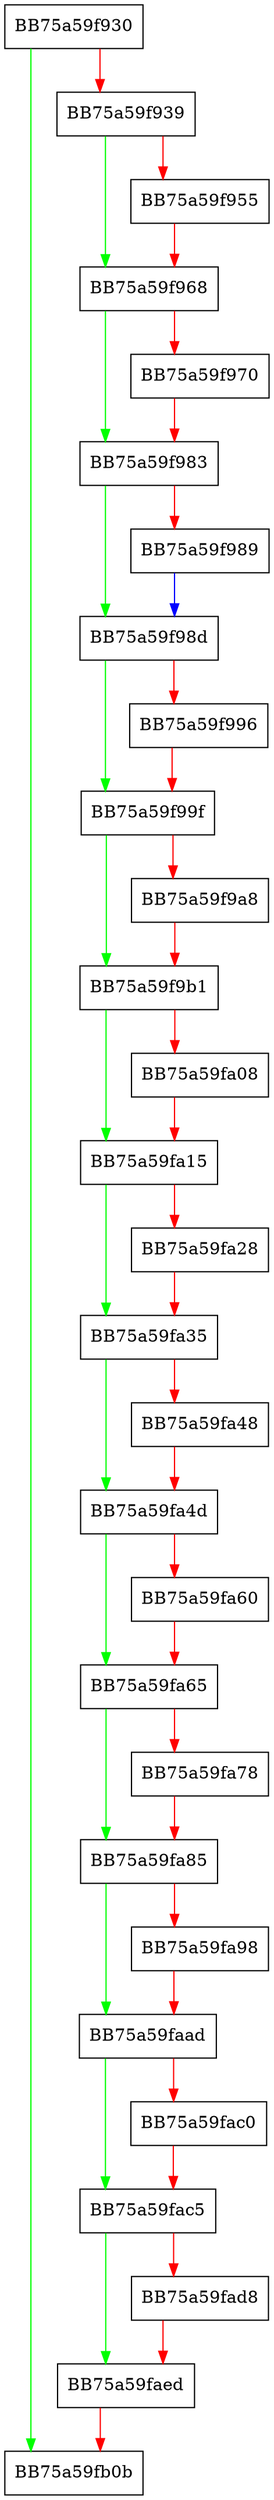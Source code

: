 digraph ResmgrCleanupContext {
  node [shape="box"];
  graph [splines=ortho];
  BB75a59f930 -> BB75a59fb0b [color="green"];
  BB75a59f930 -> BB75a59f939 [color="red"];
  BB75a59f939 -> BB75a59f968 [color="green"];
  BB75a59f939 -> BB75a59f955 [color="red"];
  BB75a59f955 -> BB75a59f968 [color="red"];
  BB75a59f968 -> BB75a59f983 [color="green"];
  BB75a59f968 -> BB75a59f970 [color="red"];
  BB75a59f970 -> BB75a59f983 [color="red"];
  BB75a59f983 -> BB75a59f98d [color="green"];
  BB75a59f983 -> BB75a59f989 [color="red"];
  BB75a59f989 -> BB75a59f98d [color="blue"];
  BB75a59f98d -> BB75a59f99f [color="green"];
  BB75a59f98d -> BB75a59f996 [color="red"];
  BB75a59f996 -> BB75a59f99f [color="red"];
  BB75a59f99f -> BB75a59f9b1 [color="green"];
  BB75a59f99f -> BB75a59f9a8 [color="red"];
  BB75a59f9a8 -> BB75a59f9b1 [color="red"];
  BB75a59f9b1 -> BB75a59fa15 [color="green"];
  BB75a59f9b1 -> BB75a59fa08 [color="red"];
  BB75a59fa08 -> BB75a59fa15 [color="red"];
  BB75a59fa15 -> BB75a59fa35 [color="green"];
  BB75a59fa15 -> BB75a59fa28 [color="red"];
  BB75a59fa28 -> BB75a59fa35 [color="red"];
  BB75a59fa35 -> BB75a59fa4d [color="green"];
  BB75a59fa35 -> BB75a59fa48 [color="red"];
  BB75a59fa48 -> BB75a59fa4d [color="red"];
  BB75a59fa4d -> BB75a59fa65 [color="green"];
  BB75a59fa4d -> BB75a59fa60 [color="red"];
  BB75a59fa60 -> BB75a59fa65 [color="red"];
  BB75a59fa65 -> BB75a59fa85 [color="green"];
  BB75a59fa65 -> BB75a59fa78 [color="red"];
  BB75a59fa78 -> BB75a59fa85 [color="red"];
  BB75a59fa85 -> BB75a59faad [color="green"];
  BB75a59fa85 -> BB75a59fa98 [color="red"];
  BB75a59fa98 -> BB75a59faad [color="red"];
  BB75a59faad -> BB75a59fac5 [color="green"];
  BB75a59faad -> BB75a59fac0 [color="red"];
  BB75a59fac0 -> BB75a59fac5 [color="red"];
  BB75a59fac5 -> BB75a59faed [color="green"];
  BB75a59fac5 -> BB75a59fad8 [color="red"];
  BB75a59fad8 -> BB75a59faed [color="red"];
  BB75a59faed -> BB75a59fb0b [color="red"];
}